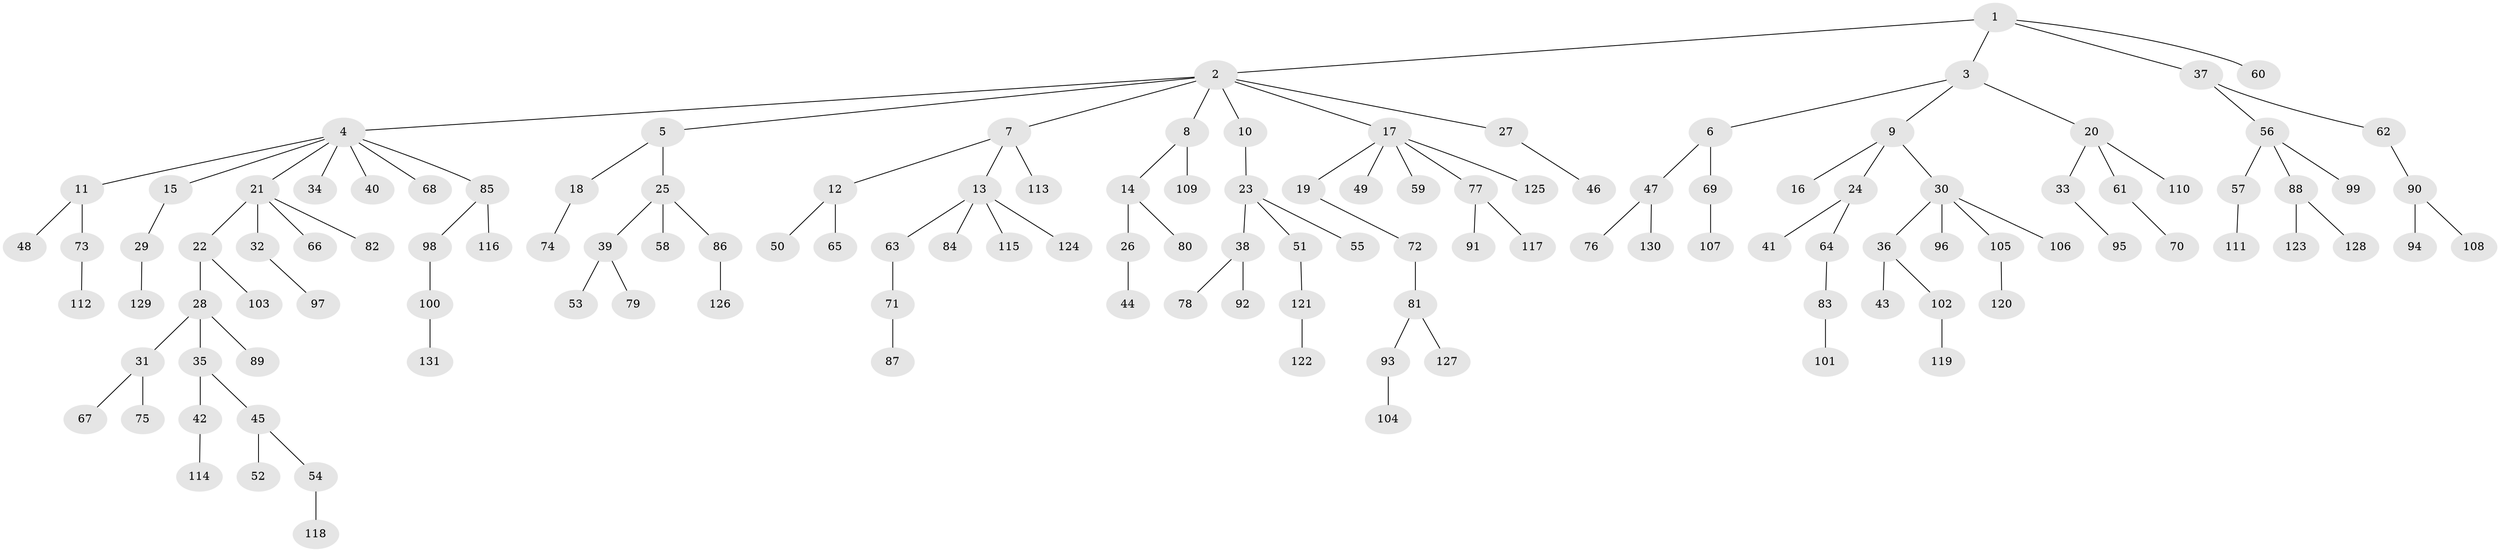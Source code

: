 // coarse degree distribution, {13: 0.01098901098901099, 8: 0.01098901098901099, 5: 0.04395604395604396, 3: 0.12087912087912088, 4: 0.03296703296703297, 2: 0.25274725274725274, 1: 0.5274725274725275}
// Generated by graph-tools (version 1.1) at 2025/19/03/04/25 18:19:07]
// undirected, 131 vertices, 130 edges
graph export_dot {
graph [start="1"]
  node [color=gray90,style=filled];
  1;
  2;
  3;
  4;
  5;
  6;
  7;
  8;
  9;
  10;
  11;
  12;
  13;
  14;
  15;
  16;
  17;
  18;
  19;
  20;
  21;
  22;
  23;
  24;
  25;
  26;
  27;
  28;
  29;
  30;
  31;
  32;
  33;
  34;
  35;
  36;
  37;
  38;
  39;
  40;
  41;
  42;
  43;
  44;
  45;
  46;
  47;
  48;
  49;
  50;
  51;
  52;
  53;
  54;
  55;
  56;
  57;
  58;
  59;
  60;
  61;
  62;
  63;
  64;
  65;
  66;
  67;
  68;
  69;
  70;
  71;
  72;
  73;
  74;
  75;
  76;
  77;
  78;
  79;
  80;
  81;
  82;
  83;
  84;
  85;
  86;
  87;
  88;
  89;
  90;
  91;
  92;
  93;
  94;
  95;
  96;
  97;
  98;
  99;
  100;
  101;
  102;
  103;
  104;
  105;
  106;
  107;
  108;
  109;
  110;
  111;
  112;
  113;
  114;
  115;
  116;
  117;
  118;
  119;
  120;
  121;
  122;
  123;
  124;
  125;
  126;
  127;
  128;
  129;
  130;
  131;
  1 -- 2;
  1 -- 3;
  1 -- 37;
  1 -- 60;
  2 -- 4;
  2 -- 5;
  2 -- 7;
  2 -- 8;
  2 -- 10;
  2 -- 17;
  2 -- 27;
  3 -- 6;
  3 -- 9;
  3 -- 20;
  4 -- 11;
  4 -- 15;
  4 -- 21;
  4 -- 34;
  4 -- 40;
  4 -- 68;
  4 -- 85;
  5 -- 18;
  5 -- 25;
  6 -- 47;
  6 -- 69;
  7 -- 12;
  7 -- 13;
  7 -- 113;
  8 -- 14;
  8 -- 109;
  9 -- 16;
  9 -- 24;
  9 -- 30;
  10 -- 23;
  11 -- 48;
  11 -- 73;
  12 -- 50;
  12 -- 65;
  13 -- 63;
  13 -- 84;
  13 -- 115;
  13 -- 124;
  14 -- 26;
  14 -- 80;
  15 -- 29;
  17 -- 19;
  17 -- 49;
  17 -- 59;
  17 -- 77;
  17 -- 125;
  18 -- 74;
  19 -- 72;
  20 -- 33;
  20 -- 61;
  20 -- 110;
  21 -- 22;
  21 -- 32;
  21 -- 66;
  21 -- 82;
  22 -- 28;
  22 -- 103;
  23 -- 38;
  23 -- 51;
  23 -- 55;
  24 -- 41;
  24 -- 64;
  25 -- 39;
  25 -- 58;
  25 -- 86;
  26 -- 44;
  27 -- 46;
  28 -- 31;
  28 -- 35;
  28 -- 89;
  29 -- 129;
  30 -- 36;
  30 -- 96;
  30 -- 105;
  30 -- 106;
  31 -- 67;
  31 -- 75;
  32 -- 97;
  33 -- 95;
  35 -- 42;
  35 -- 45;
  36 -- 43;
  36 -- 102;
  37 -- 56;
  37 -- 62;
  38 -- 78;
  38 -- 92;
  39 -- 53;
  39 -- 79;
  42 -- 114;
  45 -- 52;
  45 -- 54;
  47 -- 76;
  47 -- 130;
  51 -- 121;
  54 -- 118;
  56 -- 57;
  56 -- 88;
  56 -- 99;
  57 -- 111;
  61 -- 70;
  62 -- 90;
  63 -- 71;
  64 -- 83;
  69 -- 107;
  71 -- 87;
  72 -- 81;
  73 -- 112;
  77 -- 91;
  77 -- 117;
  81 -- 93;
  81 -- 127;
  83 -- 101;
  85 -- 98;
  85 -- 116;
  86 -- 126;
  88 -- 123;
  88 -- 128;
  90 -- 94;
  90 -- 108;
  93 -- 104;
  98 -- 100;
  100 -- 131;
  102 -- 119;
  105 -- 120;
  121 -- 122;
}
